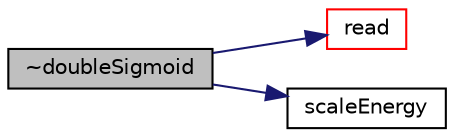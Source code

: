digraph "~doubleSigmoid"
{
  bgcolor="transparent";
  edge [fontname="Helvetica",fontsize="10",labelfontname="Helvetica",labelfontsize="10"];
  node [fontname="Helvetica",fontsize="10",shape=record];
  rankdir="LR";
  Node2 [label="~doubleSigmoid",height=0.2,width=0.4,color="black", fillcolor="grey75", style="filled", fontcolor="black"];
  Node2 -> Node3 [color="midnightblue",fontsize="10",style="solid",fontname="Helvetica"];
  Node3 [label="read",height=0.2,width=0.4,color="red",URL="$a25553.html#a0702ebe49b3b28f5ed59b5a082c4f2f7",tooltip="Read dictionary. "];
  Node2 -> Node302 [color="midnightblue",fontsize="10",style="solid",fontname="Helvetica"];
  Node302 [label="scaleEnergy",height=0.2,width=0.4,color="black",URL="$a25553.html#a748ffa9ecb72ed54182781630845d801"];
}
